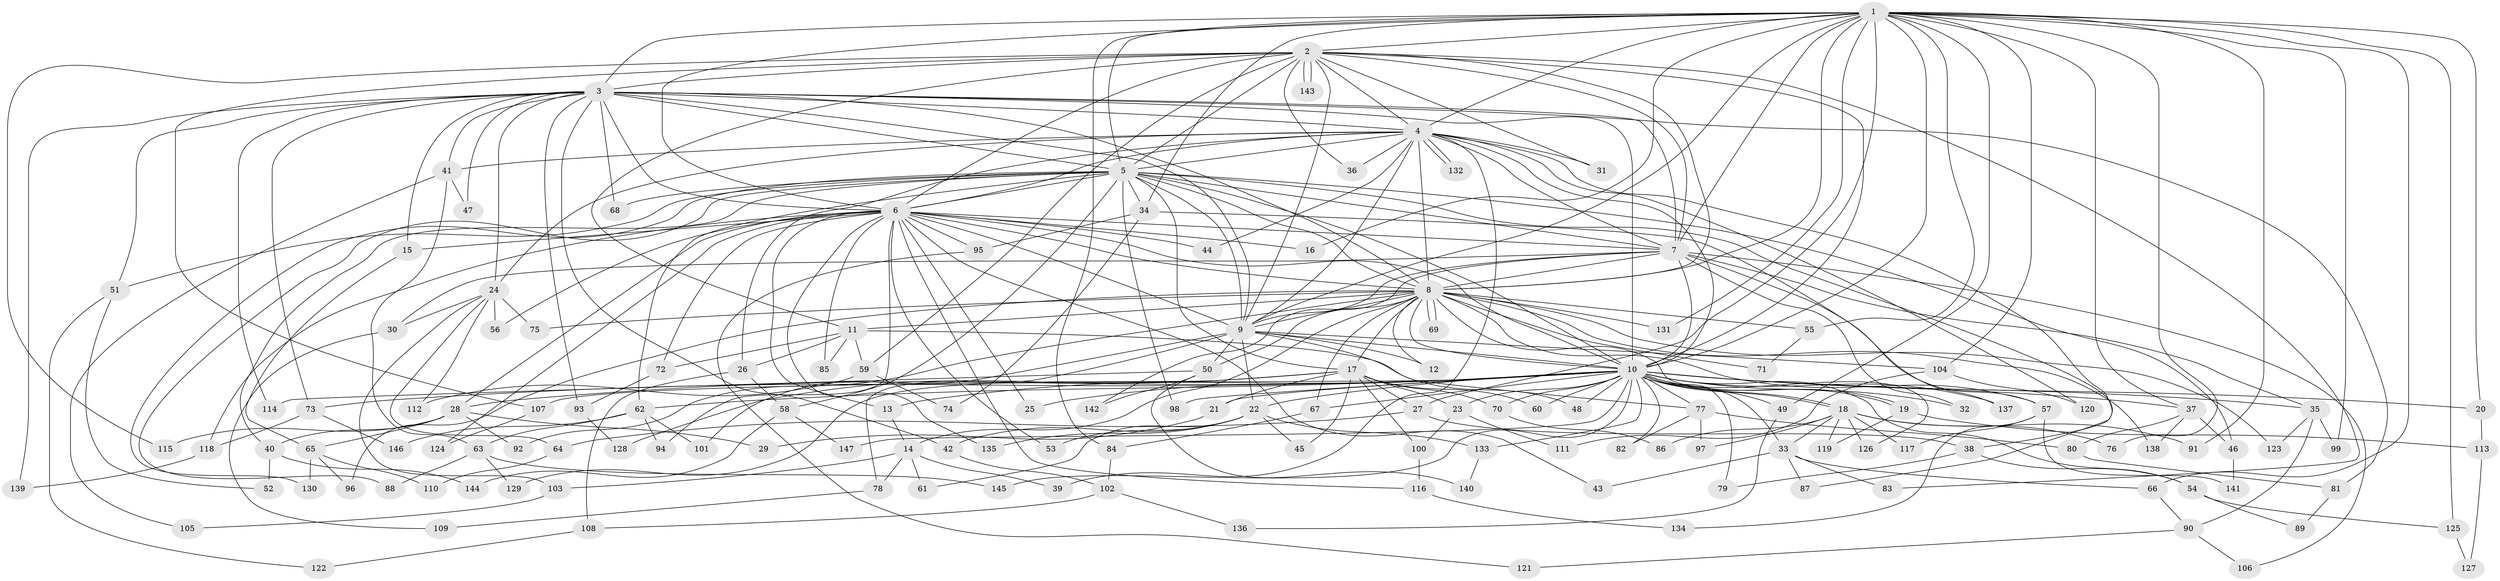 // Generated by graph-tools (version 1.1) at 2025/34/03/09/25 02:34:42]
// undirected, 147 vertices, 319 edges
graph export_dot {
graph [start="1"]
  node [color=gray90,style=filled];
  1;
  2;
  3;
  4;
  5;
  6;
  7;
  8;
  9;
  10;
  11;
  12;
  13;
  14;
  15;
  16;
  17;
  18;
  19;
  20;
  21;
  22;
  23;
  24;
  25;
  26;
  27;
  28;
  29;
  30;
  31;
  32;
  33;
  34;
  35;
  36;
  37;
  38;
  39;
  40;
  41;
  42;
  43;
  44;
  45;
  46;
  47;
  48;
  49;
  50;
  51;
  52;
  53;
  54;
  55;
  56;
  57;
  58;
  59;
  60;
  61;
  62;
  63;
  64;
  65;
  66;
  67;
  68;
  69;
  70;
  71;
  72;
  73;
  74;
  75;
  76;
  77;
  78;
  79;
  80;
  81;
  82;
  83;
  84;
  85;
  86;
  87;
  88;
  89;
  90;
  91;
  92;
  93;
  94;
  95;
  96;
  97;
  98;
  99;
  100;
  101;
  102;
  103;
  104;
  105;
  106;
  107;
  108;
  109;
  110;
  111;
  112;
  113;
  114;
  115;
  116;
  117;
  118;
  119;
  120;
  121;
  122;
  123;
  124;
  125;
  126;
  127;
  128;
  129;
  130;
  131;
  132;
  133;
  134;
  135;
  136;
  137;
  138;
  139;
  140;
  141;
  142;
  143;
  144;
  145;
  146;
  147;
  1 -- 2;
  1 -- 3;
  1 -- 4;
  1 -- 5;
  1 -- 6;
  1 -- 7;
  1 -- 8;
  1 -- 9;
  1 -- 10;
  1 -- 16;
  1 -- 20;
  1 -- 27;
  1 -- 34;
  1 -- 37;
  1 -- 49;
  1 -- 55;
  1 -- 66;
  1 -- 76;
  1 -- 84;
  1 -- 91;
  1 -- 99;
  1 -- 104;
  1 -- 125;
  1 -- 131;
  2 -- 3;
  2 -- 4;
  2 -- 5;
  2 -- 6;
  2 -- 7;
  2 -- 8;
  2 -- 9;
  2 -- 10;
  2 -- 11;
  2 -- 31;
  2 -- 36;
  2 -- 59;
  2 -- 83;
  2 -- 107;
  2 -- 115;
  2 -- 143;
  2 -- 143;
  3 -- 4;
  3 -- 5;
  3 -- 6;
  3 -- 7;
  3 -- 8;
  3 -- 9;
  3 -- 10;
  3 -- 15;
  3 -- 24;
  3 -- 41;
  3 -- 42;
  3 -- 47;
  3 -- 51;
  3 -- 68;
  3 -- 73;
  3 -- 81;
  3 -- 93;
  3 -- 114;
  3 -- 139;
  4 -- 5;
  4 -- 6;
  4 -- 7;
  4 -- 8;
  4 -- 9;
  4 -- 10;
  4 -- 24;
  4 -- 26;
  4 -- 31;
  4 -- 36;
  4 -- 38;
  4 -- 39;
  4 -- 41;
  4 -- 44;
  4 -- 120;
  4 -- 132;
  4 -- 132;
  5 -- 6;
  5 -- 7;
  5 -- 8;
  5 -- 9;
  5 -- 10;
  5 -- 17;
  5 -- 34;
  5 -- 40;
  5 -- 46;
  5 -- 51;
  5 -- 58;
  5 -- 62;
  5 -- 68;
  5 -- 87;
  5 -- 88;
  5 -- 98;
  5 -- 130;
  6 -- 7;
  6 -- 8;
  6 -- 9;
  6 -- 10;
  6 -- 13;
  6 -- 15;
  6 -- 16;
  6 -- 25;
  6 -- 28;
  6 -- 43;
  6 -- 44;
  6 -- 53;
  6 -- 56;
  6 -- 72;
  6 -- 85;
  6 -- 94;
  6 -- 95;
  6 -- 116;
  6 -- 118;
  6 -- 124;
  6 -- 135;
  7 -- 8;
  7 -- 9;
  7 -- 10;
  7 -- 30;
  7 -- 32;
  7 -- 35;
  7 -- 57;
  7 -- 106;
  7 -- 142;
  8 -- 9;
  8 -- 10;
  8 -- 11;
  8 -- 12;
  8 -- 14;
  8 -- 17;
  8 -- 50;
  8 -- 55;
  8 -- 57;
  8 -- 67;
  8 -- 69;
  8 -- 69;
  8 -- 71;
  8 -- 75;
  8 -- 92;
  8 -- 96;
  8 -- 123;
  8 -- 126;
  8 -- 131;
  8 -- 138;
  9 -- 10;
  9 -- 12;
  9 -- 22;
  9 -- 48;
  9 -- 50;
  9 -- 78;
  9 -- 101;
  9 -- 104;
  10 -- 13;
  10 -- 18;
  10 -- 18;
  10 -- 19;
  10 -- 19;
  10 -- 20;
  10 -- 21;
  10 -- 22;
  10 -- 23;
  10 -- 25;
  10 -- 28;
  10 -- 32;
  10 -- 33;
  10 -- 35;
  10 -- 37;
  10 -- 48;
  10 -- 49;
  10 -- 54;
  10 -- 60;
  10 -- 62;
  10 -- 67;
  10 -- 70;
  10 -- 73;
  10 -- 77;
  10 -- 79;
  10 -- 82;
  10 -- 98;
  10 -- 107;
  10 -- 133;
  10 -- 137;
  10 -- 145;
  10 -- 147;
  11 -- 26;
  11 -- 59;
  11 -- 72;
  11 -- 77;
  11 -- 85;
  13 -- 14;
  14 -- 39;
  14 -- 61;
  14 -- 78;
  14 -- 103;
  15 -- 65;
  17 -- 21;
  17 -- 23;
  17 -- 27;
  17 -- 45;
  17 -- 60;
  17 -- 70;
  17 -- 100;
  17 -- 128;
  17 -- 129;
  18 -- 33;
  18 -- 76;
  18 -- 86;
  18 -- 91;
  18 -- 97;
  18 -- 117;
  18 -- 119;
  18 -- 126;
  19 -- 113;
  19 -- 119;
  20 -- 113;
  21 -- 29;
  22 -- 42;
  22 -- 45;
  22 -- 53;
  22 -- 61;
  22 -- 133;
  22 -- 135;
  23 -- 100;
  23 -- 111;
  24 -- 30;
  24 -- 56;
  24 -- 64;
  24 -- 75;
  24 -- 103;
  24 -- 112;
  26 -- 58;
  26 -- 108;
  27 -- 38;
  27 -- 64;
  28 -- 29;
  28 -- 40;
  28 -- 65;
  28 -- 92;
  28 -- 115;
  30 -- 109;
  33 -- 43;
  33 -- 66;
  33 -- 83;
  33 -- 87;
  34 -- 74;
  34 -- 95;
  34 -- 137;
  35 -- 90;
  35 -- 99;
  35 -- 123;
  37 -- 46;
  37 -- 80;
  37 -- 138;
  38 -- 54;
  38 -- 79;
  40 -- 52;
  40 -- 144;
  41 -- 47;
  41 -- 63;
  41 -- 105;
  42 -- 102;
  46 -- 141;
  49 -- 136;
  50 -- 114;
  50 -- 140;
  50 -- 142;
  51 -- 52;
  51 -- 122;
  54 -- 89;
  54 -- 125;
  55 -- 71;
  57 -- 117;
  57 -- 134;
  57 -- 141;
  58 -- 144;
  58 -- 147;
  59 -- 74;
  59 -- 112;
  62 -- 63;
  62 -- 94;
  62 -- 101;
  62 -- 146;
  63 -- 88;
  63 -- 129;
  63 -- 145;
  64 -- 110;
  65 -- 96;
  65 -- 110;
  65 -- 130;
  66 -- 90;
  67 -- 84;
  70 -- 86;
  72 -- 93;
  73 -- 118;
  73 -- 146;
  77 -- 80;
  77 -- 82;
  77 -- 97;
  78 -- 109;
  80 -- 81;
  81 -- 89;
  84 -- 102;
  90 -- 106;
  90 -- 121;
  93 -- 128;
  95 -- 121;
  100 -- 116;
  102 -- 108;
  102 -- 136;
  103 -- 105;
  104 -- 111;
  104 -- 120;
  107 -- 124;
  108 -- 122;
  113 -- 127;
  116 -- 134;
  118 -- 139;
  125 -- 127;
  133 -- 140;
}
